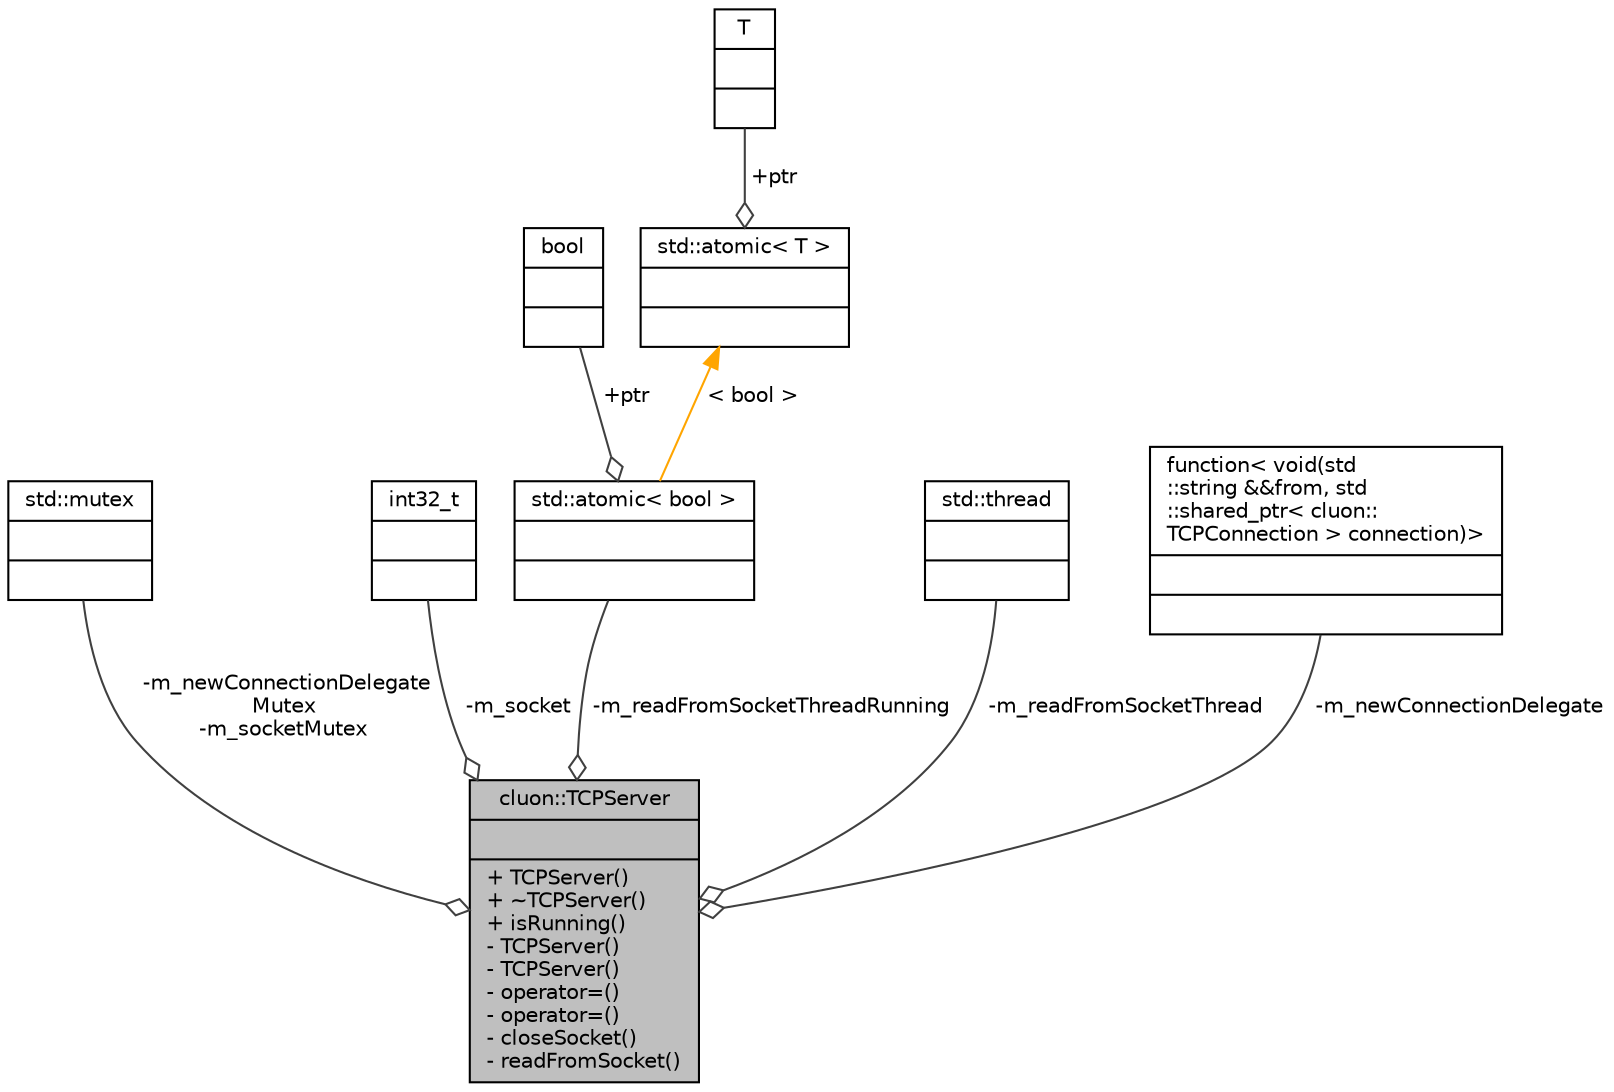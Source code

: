 digraph "cluon::TCPServer"
{
 // LATEX_PDF_SIZE
  edge [fontname="Helvetica",fontsize="10",labelfontname="Helvetica",labelfontsize="10"];
  node [fontname="Helvetica",fontsize="10",shape=record];
  Node1 [label="{cluon::TCPServer\n||+ TCPServer()\l+ ~TCPServer()\l+ isRunning()\l- TCPServer()\l- TCPServer()\l- operator=()\l- operator=()\l- closeSocket()\l- readFromSocket()\l}",height=0.2,width=0.4,color="black", fillcolor="grey75", style="filled", fontcolor="black",tooltip=" "];
  Node2 -> Node1 [color="grey25",fontsize="10",style="solid",label=" -m_newConnectionDelegate\lMutex\n-m_socketMutex" ,arrowhead="odiamond"];
  Node2 [label="{std::mutex\n||}",height=0.2,width=0.4,color="black", fillcolor="white", style="filled",tooltip=" "];
  Node3 -> Node1 [color="grey25",fontsize="10",style="solid",label=" -m_socket" ,arrowhead="odiamond"];
  Node3 [label="{int32_t\n||}",height=0.2,width=0.4,color="black", fillcolor="white", style="filled",tooltip=" "];
  Node4 -> Node1 [color="grey25",fontsize="10",style="solid",label=" -m_readFromSocketThreadRunning" ,arrowhead="odiamond"];
  Node4 [label="{std::atomic\< bool \>\n||}",height=0.2,width=0.4,color="black", fillcolor="white", style="filled",tooltip=" "];
  Node5 -> Node4 [color="grey25",fontsize="10",style="solid",label=" +ptr" ,arrowhead="odiamond"];
  Node5 [label="{bool\n||}",height=0.2,width=0.4,color="black", fillcolor="white", style="filled",tooltip=" "];
  Node6 -> Node4 [dir="back",color="orange",fontsize="10",style="solid",label=" \< bool \>" ];
  Node6 [label="{std::atomic\< T \>\n||}",height=0.2,width=0.4,color="black", fillcolor="white", style="filled",tooltip=" "];
  Node7 -> Node6 [color="grey25",fontsize="10",style="solid",label=" +ptr" ,arrowhead="odiamond"];
  Node7 [label="{T\n||}",height=0.2,width=0.4,color="black", fillcolor="white", style="filled",tooltip=" "];
  Node8 -> Node1 [color="grey25",fontsize="10",style="solid",label=" -m_readFromSocketThread" ,arrowhead="odiamond"];
  Node8 [label="{std::thread\n||}",height=0.2,width=0.4,color="black", fillcolor="white", style="filled",tooltip=" "];
  Node9 -> Node1 [color="grey25",fontsize="10",style="solid",label=" -m_newConnectionDelegate" ,arrowhead="odiamond"];
  Node9 [label="{function\< void(std\l::string &&from, std\l::shared_ptr\< cluon::\lTCPConnection \> connection)\>\n||}",height=0.2,width=0.4,color="black", fillcolor="white", style="filled",tooltip=" "];
}
